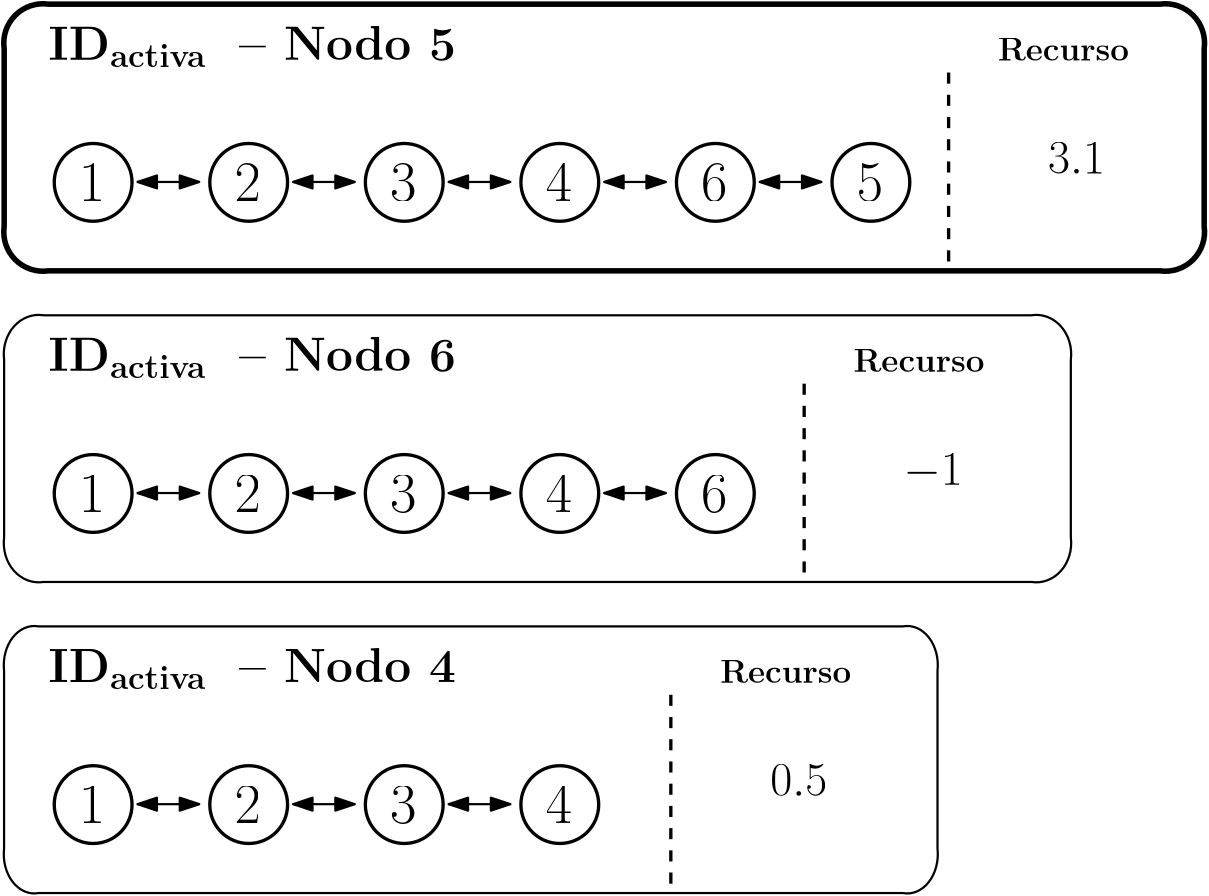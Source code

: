 <?xml version="1.0"?>
<!DOCTYPE ipe SYSTEM "ipe.dtd">
<ipe version="70218" creator="Ipe 7.2.26">
<info created="D:20220906154634" modified="D:20250912231008"/>
<ipestyle name="basic">
<symbol name="arrow/arc(spx)">
<path stroke="sym-stroke" fill="sym-stroke" pen="sym-pen">
0 0 m
-1 0.333 l
-1 -0.333 l
h
</path>
</symbol>
<symbol name="arrow/farc(spx)">
<path stroke="sym-stroke" fill="white" pen="sym-pen">
0 0 m
-1 0.333 l
-1 -0.333 l
h
</path>
</symbol>
<symbol name="arrow/ptarc(spx)">
<path stroke="sym-stroke" fill="sym-stroke" pen="sym-pen">
0 0 m
-1 0.333 l
-0.8 0 l
-1 -0.333 l
h
</path>
</symbol>
<symbol name="arrow/fptarc(spx)">
<path stroke="sym-stroke" fill="white" pen="sym-pen">
0 0 m
-1 0.333 l
-0.8 0 l
-1 -0.333 l
h
</path>
</symbol>
<symbol name="mark/circle(sx)" transformations="translations">
<path fill="sym-stroke">
0.6 0 0 0.6 0 0 e
0.4 0 0 0.4 0 0 e
</path>
</symbol>
<symbol name="mark/disk(sx)" transformations="translations">
<path fill="sym-stroke">
0.6 0 0 0.6 0 0 e
</path>
</symbol>
<symbol name="mark/fdisk(sfx)" transformations="translations">
<group>
<path fill="sym-fill">
0.5 0 0 0.5 0 0 e
</path>
<path fill="sym-stroke" fillrule="eofill">
0.6 0 0 0.6 0 0 e
0.4 0 0 0.4 0 0 e
</path>
</group>
</symbol>
<symbol name="mark/box(sx)" transformations="translations">
<path fill="sym-stroke" fillrule="eofill">
-0.6 -0.6 m
0.6 -0.6 l
0.6 0.6 l
-0.6 0.6 l
h
-0.4 -0.4 m
0.4 -0.4 l
0.4 0.4 l
-0.4 0.4 l
h
</path>
</symbol>
<symbol name="mark/square(sx)" transformations="translations">
<path fill="sym-stroke">
-0.6 -0.6 m
0.6 -0.6 l
0.6 0.6 l
-0.6 0.6 l
h
</path>
</symbol>
<symbol name="mark/fsquare(sfx)" transformations="translations">
<group>
<path fill="sym-fill">
-0.5 -0.5 m
0.5 -0.5 l
0.5 0.5 l
-0.5 0.5 l
h
</path>
<path fill="sym-stroke" fillrule="eofill">
-0.6 -0.6 m
0.6 -0.6 l
0.6 0.6 l
-0.6 0.6 l
h
-0.4 -0.4 m
0.4 -0.4 l
0.4 0.4 l
-0.4 0.4 l
h
</path>
</group>
</symbol>
<symbol name="mark/cross(sx)" transformations="translations">
<group>
<path fill="sym-stroke">
-0.43 -0.57 m
0.57 0.43 l
0.43 0.57 l
-0.57 -0.43 l
h
</path>
<path fill="sym-stroke">
-0.43 0.57 m
0.57 -0.43 l
0.43 -0.57 l
-0.57 0.43 l
h
</path>
</group>
</symbol>
<symbol name="arrow/fnormal(spx)">
<path stroke="sym-stroke" fill="white" pen="sym-pen">
0 0 m
-1 0.333 l
-1 -0.333 l
h
</path>
</symbol>
<symbol name="arrow/pointed(spx)">
<path stroke="sym-stroke" fill="sym-stroke" pen="sym-pen">
0 0 m
-1 0.333 l
-0.8 0 l
-1 -0.333 l
h
</path>
</symbol>
<symbol name="arrow/fpointed(spx)">
<path stroke="sym-stroke" fill="white" pen="sym-pen">
0 0 m
-1 0.333 l
-0.8 0 l
-1 -0.333 l
h
</path>
</symbol>
<symbol name="arrow/linear(spx)">
<path stroke="sym-stroke" pen="sym-pen">
-1 0.333 m
0 0 l
-1 -0.333 l
</path>
</symbol>
<symbol name="arrow/fdouble(spx)">
<path stroke="sym-stroke" fill="white" pen="sym-pen">
0 0 m
-1 0.333 l
-1 -0.333 l
h
-1 0 m
-2 0.333 l
-2 -0.333 l
h
</path>
</symbol>
<symbol name="arrow/double(spx)">
<path stroke="sym-stroke" fill="sym-stroke" pen="sym-pen">
0 0 m
-1 0.333 l
-1 -0.333 l
h
-1 0 m
-2 0.333 l
-2 -0.333 l
h
</path>
</symbol>
<symbol name="arrow/mid-normal(spx)">
<path stroke="sym-stroke" fill="sym-stroke" pen="sym-pen">
0.5 0 m
-0.5 0.333 l
-0.5 -0.333 l
h
</path>
</symbol>
<symbol name="arrow/mid-fnormal(spx)">
<path stroke="sym-stroke" fill="white" pen="sym-pen">
0.5 0 m
-0.5 0.333 l
-0.5 -0.333 l
h
</path>
</symbol>
<symbol name="arrow/mid-pointed(spx)">
<path stroke="sym-stroke" fill="sym-stroke" pen="sym-pen">
0.5 0 m
-0.5 0.333 l
-0.3 0 l
-0.5 -0.333 l
h
</path>
</symbol>
<symbol name="arrow/mid-fpointed(spx)">
<path stroke="sym-stroke" fill="white" pen="sym-pen">
0.5 0 m
-0.5 0.333 l
-0.3 0 l
-0.5 -0.333 l
h
</path>
</symbol>
<symbol name="arrow/mid-double(spx)">
<path stroke="sym-stroke" fill="sym-stroke" pen="sym-pen">
1 0 m
0 0.333 l
0 -0.333 l
h
0 0 m
-1 0.333 l
-1 -0.333 l
h
</path>
</symbol>
<symbol name="arrow/mid-fdouble(spx)">
<path stroke="sym-stroke" fill="white" pen="sym-pen">
1 0 m
0 0.333 l
0 -0.333 l
h
0 0 m
-1 0.333 l
-1 -0.333 l
h
</path>
</symbol>
<anglesize name="22.5 deg" value="22.5"/>
<anglesize name="30 deg" value="30"/>
<anglesize name="45 deg" value="45"/>
<anglesize name="60 deg" value="60"/>
<anglesize name="90 deg" value="90"/>
<arrowsize name="large" value="10"/>
<arrowsize name="small" value="5"/>
<arrowsize name="tiny" value="3"/>
<color name="blue" value="0 0 1"/>
<color name="brown" value="0.647 0.165 0.165"/>
<color name="darkblue" value="0 0 0.545"/>
<color name="darkcyan" value="0 0.545 0.545"/>
<color name="darkgray" value="0.663"/>
<color name="darkgreen" value="0 0.392 0"/>
<color name="darkmagenta" value="0.545 0 0.545"/>
<color name="darkorange" value="1 0.549 0"/>
<color name="darkred" value="0.545 0 0"/>
<color name="gold" value="1 0.843 0"/>
<color name="gray" value="0.745"/>
<color name="green" value="0 1 0"/>
<color name="lightblue" value="0.678 0.847 0.902"/>
<color name="lightcyan" value="0.878 1 1"/>
<color name="lightgray" value="0.827"/>
<color name="lightgreen" value="0.565 0.933 0.565"/>
<color name="lightyellow" value="1 1 0.878"/>
<color name="navy" value="0 0 0.502"/>
<color name="orange" value="1 0.647 0"/>
<color name="pink" value="1 0.753 0.796"/>
<color name="purple" value="0.627 0.125 0.941"/>
<color name="red" value="1 0 0"/>
<color name="seagreen" value="0.18 0.545 0.341"/>
<color name="turquoise" value="0.251 0.878 0.816"/>
<color name="violet" value="0.933 0.51 0.933"/>
<color name="yellow" value="1 1 0"/>
<dashstyle name="dash dot dotted" value="[4 2 1 2 1 2] 0"/>
<dashstyle name="dash dotted" value="[4 2 1 2] 0"/>
<dashstyle name="dashed" value="[4] 0"/>
<dashstyle name="dotted" value="[1 3] 0"/>
<gridsize name="10 pts (~3.5 mm)" value="10"/>
<gridsize name="14 pts (~5 mm)" value="14"/>
<gridsize name="16 pts (~6 mm)" value="16"/>
<gridsize name="20 pts (~7 mm)" value="20"/>
<gridsize name="28 pts (~10 mm)" value="28"/>
<gridsize name="32 pts (~12 mm)" value="32"/>
<gridsize name="4 pts" value="4"/>
<gridsize name="56 pts (~20 mm)" value="56"/>
<gridsize name="8 pts (~3 mm)" value="8"/>
<opacity name="10%" value="0.1"/>
<opacity name="30%" value="0.3"/>
<opacity name="50%" value="0.5"/>
<opacity name="75%" value="0.75"/>
<pen name="fat" value="1.2"/>
<pen name="heavier" value="0.8"/>
<pen name="ultrafat" value="2"/>
<symbolsize name="large" value="5"/>
<symbolsize name="small" value="2"/>
<symbolsize name="tiny" value="1.1"/>
<textsize name="Huge" value="\Huge"/>
<textsize name="LARGE" value="\LARGE"/>
<textsize name="Large" value="\Large"/>
<textsize name="footnote" value="\footnotesize"/>
<textsize name="huge" value="\huge"/>
<textsize name="large" value="\large"/>
<textsize name="script" value="\scriptsize"/>
<textsize name="small" value="\small"/>
<textsize name="tiny" value="\tiny"/>
<textstyle name="center" begin="\begin{center}" end="\end{center}"/>
<textstyle name="item" begin="\begin{itemize}\item{}" end="\end{itemize}"/>
<textstyle name="itemize" begin="\begin{itemize}" end="\end{itemize}"/>
<tiling name="falling" angle="-60" step="4" width="1"/>
<tiling name="rising" angle="30" step="4" width="1"/>
</ipestyle>
<page>
<layer name="alpha"/>
<view layers="alpha" active="alpha"/>
<text layer="alpha" matrix="1 0 0 1 -16 -20" transformations="translations" pos="48 816" stroke="black" type="label" width="146.667" height="11.957" depth="2.58" valign="baseline" size="LARGE">$\mathbf{ID_{activa}}$ \textbf{ -- Nodo 5}</text>
<text matrix="1 0 0 1 5.75853 -20.3202" transformations="translations" pos="368 816" stroke="black" type="label" width="47.141" height="8.203" depth="0" valign="baseline" size="large">\textbf{Recurso}</text>
<path matrix="1 0 0 0.343161 4 516.848" stroke="black" dash="dashed" pen="fat">
352 800 m
352 592 l
</path>
<path matrix="0.875 0 0 0.875 -21.9718 51.849" stroke="black" pen="fat">
16 0 0 16 80 800 e
</path>
<text matrix="0.875 0 0 0.875 -23.6116 45.179" transformations="translations" pos="76 800" stroke="black" type="label" width="9.476" height="13.319" depth="0" valign="baseline" size="huge">1</text>
<path matrix="0.875 0 0 0.875 34.0282 51.849" stroke="black" pen="fat">
16 0 0 16 80 800 e
</path>
<text matrix="0.875 0 0 0.875 32.3884 45.179" transformations="translations" pos="76 800" stroke="black" type="label" width="9.476" height="13.319" depth="0" valign="baseline" size="huge">2</text>
<path matrix="0.875 0 0 0.875 90.0282 51.849" stroke="black" pen="fat">
16 0 0 16 80 800 e
</path>
<text matrix="0.875 0 0 0.875 88.3884 45.179" transformations="translations" pos="76 800" stroke="black" type="label" width="9.476" height="13.319" depth="0" valign="baseline" size="huge">3</text>
<path matrix="0.875 0 0 0.875 146.028 51.849" stroke="black" pen="fat">
16 0 0 16 80 800 e
</path>
<text matrix="0.875 0 0 0.875 144.388 45.179" transformations="translations" pos="76 800" stroke="black" type="label" width="9.476" height="13.319" depth="0" valign="baseline" size="huge">4</text>
<path matrix="0.875 0 0 0.875 202.028 51.849" stroke="black" pen="fat">
16 0 0 16 80 800 e
</path>
<text matrix="0.875 0 0 0.875 200.388 45.179" transformations="translations" pos="76 800" stroke="black" type="label" width="9.476" height="13.319" depth="0" valign="baseline" size="huge">6</text>
<path matrix="0.555556 0 0 1 8.4444 80" stroke="black" pen="heavier" arrow="normal/normal" rarrow="normal/normal">
100 672 m
140 672 l
</path>
<path matrix="0.555556 0 0 1 64.4444 80" stroke="black" pen="heavier" arrow="normal/normal" rarrow="normal/normal">
100 672 m
140 672 l
</path>
<path matrix="0.555556 0 0 1 120.444 80" stroke="black" pen="heavier" arrow="normal/normal" rarrow="normal/normal">
100 672 m
140 672 l
</path>
<path matrix="0.555556 0 0 1 176.444 80" stroke="black" pen="heavier" arrow="normal/normal" rarrow="normal/normal">
100 672 m
140 672 l
</path>
<path matrix="0.555556 0 0 1 232.444 80" stroke="black" pen="heavier" arrow="normal/normal" rarrow="normal/normal">
100 672 m
140 672 l
</path>
<path matrix="0.875 0 0 0.875 258.028 51.849" stroke="black" pen="fat">
16 0 0 16 80 800 e
</path>
<text matrix="0.875 0 0 0.875 256.388 45.179" transformations="translations" pos="76 800" stroke="black" type="label" width="9.476" height="13.319" depth="0" valign="baseline" size="huge">5</text>
<text matrix="1 0 0 1 -7.02108 250.383" transformations="translations" pos="398.796 504.635" stroke="black" type="label" width="20.473" height="11.097" depth="0" valign="baseline" size="LARGE" style="math">3.1</text>
<text matrix="1 0 0 1 -16 -132" transformations="translations" pos="48 816" stroke="black" type="label" width="146.667" height="11.957" depth="2.58" valign="baseline" size="LARGE">$\mathbf{ID_{activa}}$ \textbf{ -- Nodo 6}</text>
<text matrix="1 0 0 1 -46.2415 -132.32" transformations="translations" pos="368 816" stroke="black" type="label" width="47.141" height="8.203" depth="0" valign="baseline" size="large">\textbf{Recurso}</text>
<path matrix="1 0 0 0.343161 -48 404.848" stroke="black" dash="dashed" pen="fat">
352 800 m
352 592 l
</path>
<path matrix="0.875 0 0 0.875 -21.9718 -60.151" stroke="black" pen="fat">
16 0 0 16 80 800 e
</path>
<text matrix="0.875 0 0 0.875 -23.6116 -66.821" transformations="translations" pos="76 800" stroke="black" type="label" width="9.476" height="13.319" depth="0" valign="baseline" size="huge">1</text>
<path matrix="0.875 0 0 0.875 34.0282 -60.151" stroke="black" pen="fat">
16 0 0 16 80 800 e
</path>
<text matrix="0.875 0 0 0.875 32.3884 -66.821" transformations="translations" pos="76 800" stroke="black" type="label" width="9.476" height="13.319" depth="0" valign="baseline" size="huge">2</text>
<path matrix="0.875 0 0 0.875 90.0282 -60.151" stroke="black" pen="fat">
16 0 0 16 80 800 e
</path>
<text matrix="0.875 0 0 0.875 88.3884 -66.821" transformations="translations" pos="76 800" stroke="black" type="label" width="9.476" height="13.319" depth="0" valign="baseline" size="huge">3</text>
<path matrix="0.875 0 0 0.875 146.028 -60.151" stroke="black" pen="fat">
16 0 0 16 80 800 e
</path>
<text matrix="0.875 0 0 0.875 144.388 -66.821" transformations="translations" pos="76 800" stroke="black" type="label" width="9.476" height="13.319" depth="0" valign="baseline" size="huge">4</text>
<path matrix="0.875 0 0 0.875 202.028 -60.151" stroke="black" pen="fat">
16 0 0 16 80 800 e
</path>
<text matrix="0.875 0 0 0.875 200.388 -66.821" transformations="translations" pos="76 800" stroke="black" type="label" width="9.476" height="13.319" depth="0" valign="baseline" size="huge">6</text>
<path matrix="0.555556 0 0 1 8.4444 -32" stroke="black" pen="heavier" arrow="normal/normal" rarrow="normal/normal">
100 672 m
140 672 l
</path>
<path matrix="0.555556 0 0 1 64.4444 -32" stroke="black" pen="heavier" arrow="normal/normal" rarrow="normal/normal">
100 672 m
140 672 l
</path>
<path matrix="0.555556 0 0 1 120.444 -32" stroke="black" pen="heavier" arrow="normal/normal" rarrow="normal/normal">
100 672 m
140 672 l
</path>
<path matrix="0.555556 0 0 1 176.444 -32" stroke="black" pen="heavier" arrow="normal/normal" rarrow="normal/normal">
100 672 m
140 672 l
</path>
<text matrix="1 0 0 1 -59.0211 138.383" transformations="translations" pos="398.796 504.635" stroke="black" type="label" width="21.285" height="11.102" depth="1.43" valign="baseline" size="LARGE" style="math">-1</text>
<text matrix="1 0 0 1 -16 -244" transformations="translations" pos="48 816" stroke="black" type="label" width="146.667" height="11.957" depth="2.58" valign="baseline" size="LARGE">$\mathbf{ID_{activa}}$ \textbf{ -- Nodo 4}</text>
<text matrix="1 0 0 1 -94.2415 -244.32" transformations="translations" pos="368 816" stroke="black" type="label" width="47.141" height="8.203" depth="0" valign="baseline" size="large">\textbf{Recurso}</text>
<path matrix="1 0 0 0.343161 -96 292.848" stroke="black" dash="dashed" pen="fat">
352 800 m
352 592 l
</path>
<path matrix="0.875 0 0 0.875 -21.9718 -172.151" stroke="black" pen="fat">
16 0 0 16 80 800 e
</path>
<text matrix="0.875 0 0 0.875 -23.6116 -178.821" transformations="translations" pos="76 800" stroke="black" type="label" width="9.476" height="13.319" depth="0" valign="baseline" size="huge">1</text>
<path matrix="0.875 0 0 0.875 34.0282 -172.151" stroke="black" pen="fat">
16 0 0 16 80 800 e
</path>
<text matrix="0.875 0 0 0.875 32.3884 -178.821" transformations="translations" pos="76 800" stroke="black" type="label" width="9.476" height="13.319" depth="0" valign="baseline" size="huge">2</text>
<path matrix="0.875 0 0 0.875 90.0282 -172.151" stroke="black" pen="fat">
16 0 0 16 80 800 e
</path>
<text matrix="0.875 0 0 0.875 88.3884 -178.821" transformations="translations" pos="76 800" stroke="black" type="label" width="9.476" height="13.319" depth="0" valign="baseline" size="huge">3</text>
<path matrix="0.875 0 0 0.875 146.028 -172.151" stroke="black" pen="fat">
16 0 0 16 80 800 e
</path>
<text matrix="0.875 0 0 0.875 144.388 -178.821" transformations="translations" pos="76 800" stroke="black" type="label" width="9.476" height="13.319" depth="0" valign="baseline" size="huge">4</text>
<path matrix="0.555556 0 0 1 8.4444 -144" stroke="black" pen="heavier" arrow="normal/normal" rarrow="normal/normal">
100 672 m
140 672 l
</path>
<path matrix="0.555556 0 0 1 64.4444 -144" stroke="black" pen="heavier" arrow="normal/normal" rarrow="normal/normal">
100 672 m
140 672 l
</path>
<path matrix="0.555556 0 0 1 120.444 -144" stroke="black" pen="heavier" arrow="normal/normal" rarrow="normal/normal">
100 672 m
140 672 l
</path>
<text matrix="1 0 0 1 -107.021 26.383" transformations="translations" pos="398.796 504.635" stroke="black" type="label" width="20.473" height="11.097" depth="0" valign="baseline" size="LARGE" style="math">0.5</text>
<path matrix="0.888925 0 0 1 1.76141 256" stroke="black" pen="heavier">
32 448 m
432 448 l
14.1421 0 0 -14.1421 434 434 448 432 a
448 368 l
14.1421 0 0 -14.1421 434 366 432 352 a
32 352 l
14.1421 0 0 -14.1421 30 366 16 368 a
16 432 l
14.1421 0 0 -14.1421 30 434 32 448 a
h
</path>
<path matrix="1 0 0 1 0 256" stroke="black" pen="heavier">
28.414 336 m
339.554 336 l
11.0004 0 0 -14.1421 341.11 322 352 320 a
352 256 l
11.0004 0 0 -14.1421 341.11 254 339.554 240 a
28.414 240 l
11.0004 0 0 -14.1421 26.8583 254 15.9684 256 a
15.9684 320 l
11.0004 0 0 -14.1421 26.8583 322 28.414 336 a
h
</path>
<path stroke="black" pen="ultrafat">
32 816 m
432 816 l
14.1421 0 0 -14.1421 434 802 448 800 a
448 736 l
14.1421 0 0 -14.1421 434 734 432 720 a
32 720 l
14.1421 0 0 -14.1421 30 734 16 736 a
16 800 l
14.1421 0 0 -14.1421 30 802 32 816 a
h
</path>
</page>
</ipe>
